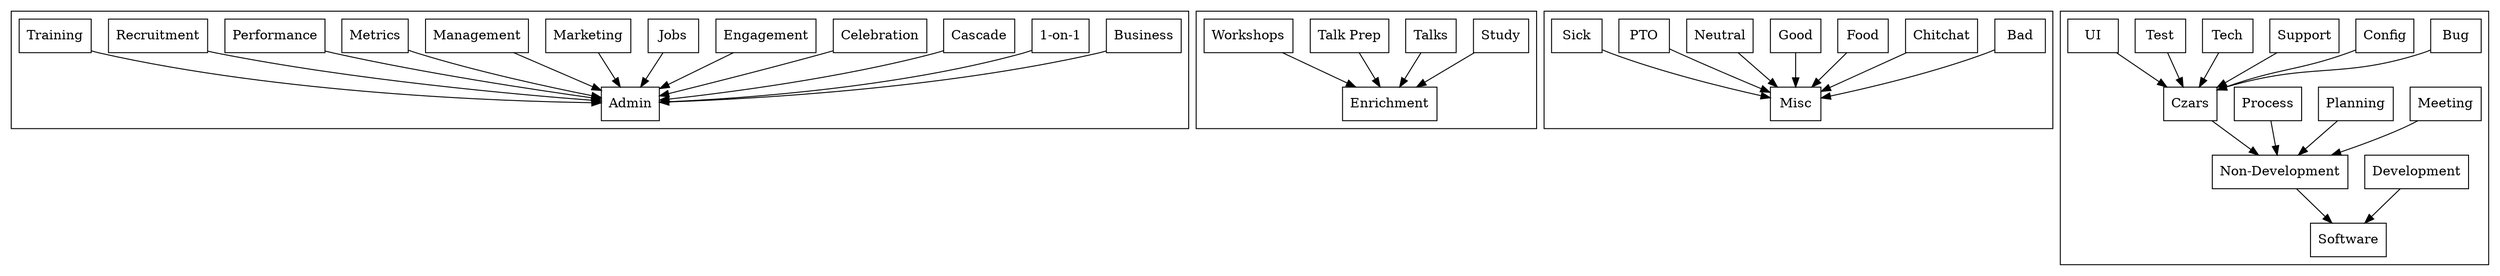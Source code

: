 digraph 
{

	node [shape=record];

	subgraph cluster_Admin
	{
		Business -> Admin;
		OneOnOne [label="1-on-1"];
		OneOnOne -> Admin;
		Cascade -> Admin;
		Celebration -> Admin;
		Engagement -> Admin;
		Jobs -> Admin;
		Marketing -> Admin;
		Management -> Admin;
		Metrics -> Admin;
		Performance -> Admin;
		Recruitment -> Admin;
		Training -> Admin;
	}

	subgraph cluster_Enrichment
	{
		Enrichment;
		Study -> Enrichment;
		Talks -> Enrichment;
		TalkPrep [label="Talk Prep"];
		TalkPrep -> Enrichment;
		Workshops -> Enrichment;
    }

    subgraph cluster_Misc
    {
		Bad -> Misc;
		Chitchat -> Misc;
		Food -> Misc;
		Good -> Misc;
		Neutral -> Misc;
		PTO -> Misc;
		Sick -> Misc;
	}

	subgraph cluster_software
	{
		Development -> Software;
		Non_Development [label="Non-Development"];
		Non_Development -> Software;

		// Non-Development
		Czars -> Non_Development;
		Meeting -> Non_Development;
		Planning -> Non_Development;
		Process -> Non_Development;
		Bug -> Czars;
		Config -> Czars;
		Support -> Czars;
		Tech -> Czars;
		Test -> Czars;
		UI -> Czars;
	}
}